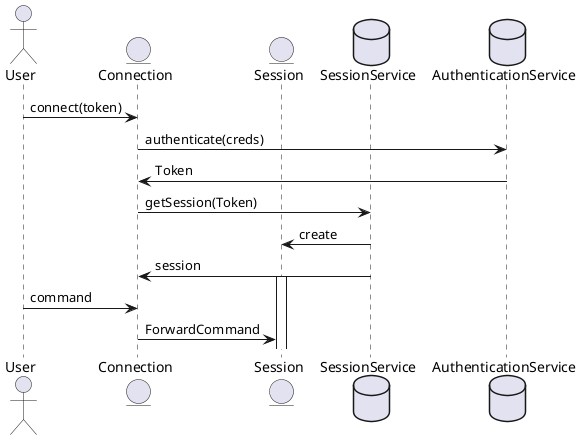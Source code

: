 @startuml SigningProcess

actor User

entity Connection
entity Session

database SessionService
database AuthenticationService

User -> Connection : connect(token)
Connection -> AuthenticationService: authenticate(creds)
Connection <- AuthenticationService: Token

Connection -> SessionService: getSession(Token)
SessionService -> Session: create
SessionService -> Connection: session
activate Session

User -> Connection: command
Connection -> Session: ForwardCommand

@enduml